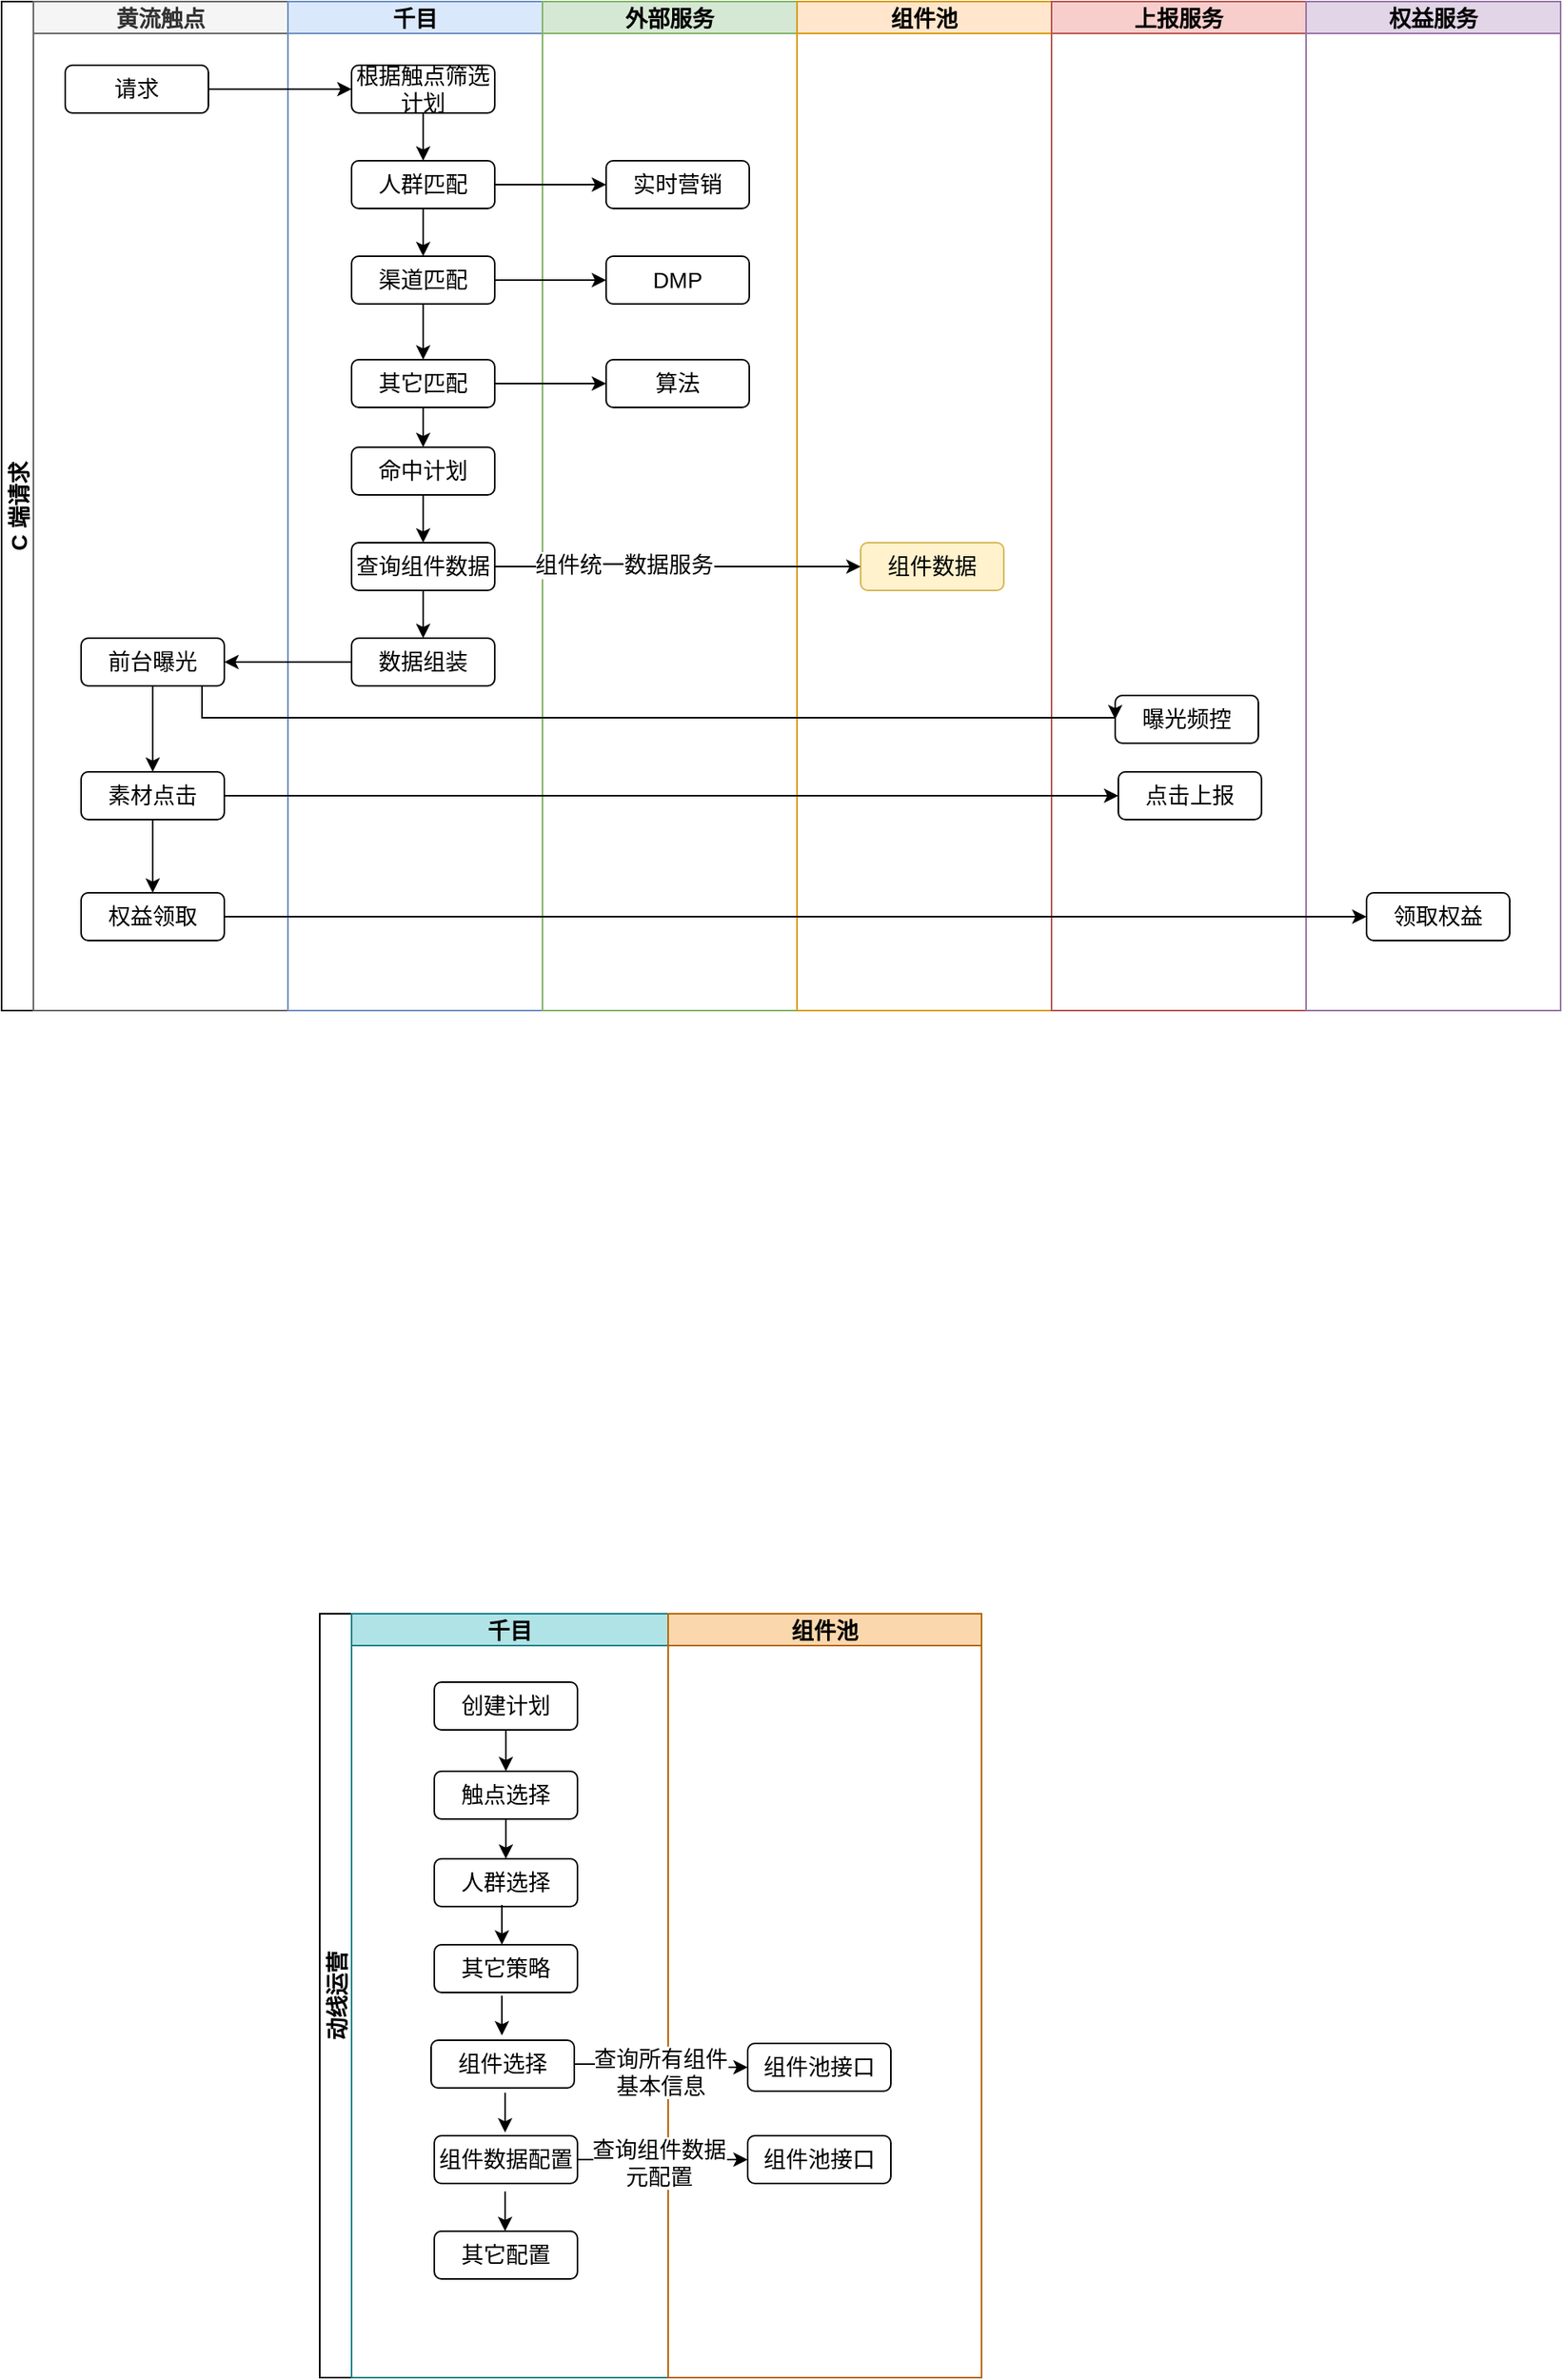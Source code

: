 <mxfile version="20.6.0" type="github">
  <diagram id="prtHgNgQTEPvFCAcTncT" name="Page-1">
    <mxGraphModel dx="1826" dy="793" grid="0" gridSize="10" guides="1" tooltips="1" connect="1" arrows="1" fold="1" page="0" pageScale="1" pageWidth="827" pageHeight="1169" math="0" shadow="0">
      <root>
        <mxCell id="0" />
        <mxCell id="1" parent="0" />
        <mxCell id="0azJCVukNUcqy8HdgQQi-19" value="C 端请求" style="swimlane;childLayout=stackLayout;resizeParent=1;resizeParentMax=0;startSize=20;horizontal=0;horizontalStack=1;fontSize=14;" parent="1" vertex="1">
          <mxGeometry x="-9" y="141" width="980" height="634" as="geometry" />
        </mxCell>
        <mxCell id="0azJCVukNUcqy8HdgQQi-20" value="黄流触点" style="swimlane;startSize=20;fillColor=#f5f5f5;fontColor=#333333;strokeColor=#666666;fontSize=14;" parent="0azJCVukNUcqy8HdgQQi-19" vertex="1">
          <mxGeometry x="20" width="160" height="634" as="geometry" />
        </mxCell>
        <mxCell id="0azJCVukNUcqy8HdgQQi-24" value="请求" style="rounded=1;whiteSpace=wrap;html=1;fontSize=14;" parent="0azJCVukNUcqy8HdgQQi-20" vertex="1">
          <mxGeometry x="20" y="40" width="90" height="30" as="geometry" />
        </mxCell>
        <mxCell id="RTEd8d9uqBbtMm4t4O1m-11" value="" style="edgeStyle=orthogonalEdgeStyle;rounded=0;orthogonalLoop=1;jettySize=auto;html=1;" edge="1" parent="0azJCVukNUcqy8HdgQQi-20" source="0azJCVukNUcqy8HdgQQi-54" target="RTEd8d9uqBbtMm4t4O1m-10">
          <mxGeometry relative="1" as="geometry" />
        </mxCell>
        <mxCell id="0azJCVukNUcqy8HdgQQi-54" value="前台曝光" style="rounded=1;whiteSpace=wrap;html=1;fontSize=14;" parent="0azJCVukNUcqy8HdgQQi-20" vertex="1">
          <mxGeometry x="30" y="400" width="90" height="30" as="geometry" />
        </mxCell>
        <mxCell id="RTEd8d9uqBbtMm4t4O1m-15" value="" style="edgeStyle=orthogonalEdgeStyle;rounded=0;orthogonalLoop=1;jettySize=auto;html=1;" edge="1" parent="0azJCVukNUcqy8HdgQQi-20" source="RTEd8d9uqBbtMm4t4O1m-10" target="RTEd8d9uqBbtMm4t4O1m-14">
          <mxGeometry relative="1" as="geometry" />
        </mxCell>
        <mxCell id="RTEd8d9uqBbtMm4t4O1m-10" value="素材点击" style="rounded=1;whiteSpace=wrap;html=1;fontSize=14;" vertex="1" parent="0azJCVukNUcqy8HdgQQi-20">
          <mxGeometry x="30" y="484" width="90" height="30" as="geometry" />
        </mxCell>
        <mxCell id="RTEd8d9uqBbtMm4t4O1m-14" value="权益领取" style="rounded=1;whiteSpace=wrap;html=1;fontSize=14;" vertex="1" parent="0azJCVukNUcqy8HdgQQi-20">
          <mxGeometry x="30" y="560" width="90" height="30" as="geometry" />
        </mxCell>
        <mxCell id="0azJCVukNUcqy8HdgQQi-21" value="千目" style="swimlane;startSize=20;fillColor=#dae8fc;strokeColor=#6c8ebf;fontSize=14;" parent="0azJCVukNUcqy8HdgQQi-19" vertex="1">
          <mxGeometry x="180" width="160" height="634" as="geometry" />
        </mxCell>
        <mxCell id="0azJCVukNUcqy8HdgQQi-41" value="" style="edgeStyle=orthogonalEdgeStyle;rounded=0;orthogonalLoop=1;jettySize=auto;html=1;entryX=0.5;entryY=0;entryDx=0;entryDy=0;fontSize=14;" parent="0azJCVukNUcqy8HdgQQi-21" source="0azJCVukNUcqy8HdgQQi-25" target="0azJCVukNUcqy8HdgQQi-28" edge="1">
          <mxGeometry relative="1" as="geometry" />
        </mxCell>
        <mxCell id="0azJCVukNUcqy8HdgQQi-25" value="根据触点筛选计划" style="rounded=1;whiteSpace=wrap;html=1;fontSize=14;" parent="0azJCVukNUcqy8HdgQQi-21" vertex="1">
          <mxGeometry x="40" y="40" width="90" height="30" as="geometry" />
        </mxCell>
        <mxCell id="0azJCVukNUcqy8HdgQQi-42" value="" style="edgeStyle=orthogonalEdgeStyle;rounded=0;orthogonalLoop=1;jettySize=auto;html=1;entryX=0.5;entryY=0;entryDx=0;entryDy=0;fontSize=14;" parent="0azJCVukNUcqy8HdgQQi-21" source="0azJCVukNUcqy8HdgQQi-28" target="0azJCVukNUcqy8HdgQQi-29" edge="1">
          <mxGeometry relative="1" as="geometry" />
        </mxCell>
        <mxCell id="0azJCVukNUcqy8HdgQQi-28" value="人群匹配" style="rounded=1;whiteSpace=wrap;html=1;fontSize=14;" parent="0azJCVukNUcqy8HdgQQi-21" vertex="1">
          <mxGeometry x="40" y="100" width="90" height="30" as="geometry" />
        </mxCell>
        <mxCell id="0azJCVukNUcqy8HdgQQi-43" value="" style="edgeStyle=orthogonalEdgeStyle;rounded=0;orthogonalLoop=1;jettySize=auto;html=1;entryX=0.5;entryY=0;entryDx=0;entryDy=0;fontSize=14;" parent="0azJCVukNUcqy8HdgQQi-21" source="0azJCVukNUcqy8HdgQQi-29" target="0azJCVukNUcqy8HdgQQi-30" edge="1">
          <mxGeometry relative="1" as="geometry">
            <mxPoint x="60" y="210" as="targetPoint" />
          </mxGeometry>
        </mxCell>
        <mxCell id="0azJCVukNUcqy8HdgQQi-29" value="渠道匹配" style="rounded=1;whiteSpace=wrap;html=1;fontSize=14;" parent="0azJCVukNUcqy8HdgQQi-21" vertex="1">
          <mxGeometry x="40" y="160" width="90" height="30" as="geometry" />
        </mxCell>
        <mxCell id="0azJCVukNUcqy8HdgQQi-44" value="" style="edgeStyle=orthogonalEdgeStyle;rounded=0;orthogonalLoop=1;jettySize=auto;html=1;entryX=0.5;entryY=0;entryDx=0;entryDy=0;fontSize=14;" parent="0azJCVukNUcqy8HdgQQi-21" source="0azJCVukNUcqy8HdgQQi-30" target="0azJCVukNUcqy8HdgQQi-31" edge="1">
          <mxGeometry relative="1" as="geometry" />
        </mxCell>
        <mxCell id="0azJCVukNUcqy8HdgQQi-30" value="其它匹配" style="rounded=1;whiteSpace=wrap;html=1;fontSize=14;" parent="0azJCVukNUcqy8HdgQQi-21" vertex="1">
          <mxGeometry x="40" y="225" width="90" height="30" as="geometry" />
        </mxCell>
        <mxCell id="0azJCVukNUcqy8HdgQQi-45" value="" style="edgeStyle=orthogonalEdgeStyle;rounded=0;orthogonalLoop=1;jettySize=auto;html=1;fontSize=14;" parent="0azJCVukNUcqy8HdgQQi-21" source="0azJCVukNUcqy8HdgQQi-31" target="0azJCVukNUcqy8HdgQQi-32" edge="1">
          <mxGeometry relative="1" as="geometry" />
        </mxCell>
        <mxCell id="0azJCVukNUcqy8HdgQQi-31" value="命中计划" style="rounded=1;whiteSpace=wrap;html=1;fontSize=14;" parent="0azJCVukNUcqy8HdgQQi-21" vertex="1">
          <mxGeometry x="40" y="280" width="90" height="30" as="geometry" />
        </mxCell>
        <mxCell id="0azJCVukNUcqy8HdgQQi-51" value="" style="edgeStyle=orthogonalEdgeStyle;rounded=0;orthogonalLoop=1;jettySize=auto;html=1;fontSize=14;" parent="0azJCVukNUcqy8HdgQQi-21" source="0azJCVukNUcqy8HdgQQi-32" target="0azJCVukNUcqy8HdgQQi-50" edge="1">
          <mxGeometry relative="1" as="geometry" />
        </mxCell>
        <mxCell id="0azJCVukNUcqy8HdgQQi-32" value="查询组件数据" style="rounded=1;whiteSpace=wrap;html=1;fontSize=14;" parent="0azJCVukNUcqy8HdgQQi-21" vertex="1">
          <mxGeometry x="40" y="340" width="90" height="30" as="geometry" />
        </mxCell>
        <mxCell id="0azJCVukNUcqy8HdgQQi-50" value="数据组装" style="rounded=1;whiteSpace=wrap;html=1;fontSize=14;" parent="0azJCVukNUcqy8HdgQQi-21" vertex="1">
          <mxGeometry x="40" y="400" width="90" height="30" as="geometry" />
        </mxCell>
        <mxCell id="0azJCVukNUcqy8HdgQQi-22" value="外部服务" style="swimlane;startSize=20;fillColor=#d5e8d4;strokeColor=#82b366;fontSize=14;" parent="0azJCVukNUcqy8HdgQQi-19" vertex="1">
          <mxGeometry x="340" width="160" height="634" as="geometry" />
        </mxCell>
        <mxCell id="0azJCVukNUcqy8HdgQQi-35" value="实时营销" style="rounded=1;whiteSpace=wrap;html=1;fontSize=14;" parent="0azJCVukNUcqy8HdgQQi-22" vertex="1">
          <mxGeometry x="40" y="100" width="90" height="30" as="geometry" />
        </mxCell>
        <mxCell id="0azJCVukNUcqy8HdgQQi-36" value="DMP" style="rounded=1;whiteSpace=wrap;html=1;fontSize=14;" parent="0azJCVukNUcqy8HdgQQi-22" vertex="1">
          <mxGeometry x="40" y="160" width="90" height="30" as="geometry" />
        </mxCell>
        <mxCell id="0azJCVukNUcqy8HdgQQi-37" value="算法" style="rounded=1;whiteSpace=wrap;html=1;fontSize=14;" parent="0azJCVukNUcqy8HdgQQi-22" vertex="1">
          <mxGeometry x="40" y="225" width="90" height="30" as="geometry" />
        </mxCell>
        <mxCell id="0azJCVukNUcqy8HdgQQi-60" value="组件池" style="swimlane;startSize=20;fillColor=#ffe6cc;strokeColor=#d79b00;fontSize=14;" parent="0azJCVukNUcqy8HdgQQi-19" vertex="1">
          <mxGeometry x="500" width="160" height="634" as="geometry" />
        </mxCell>
        <mxCell id="0azJCVukNUcqy8HdgQQi-47" value="组件数据" style="rounded=1;whiteSpace=wrap;html=1;fillColor=#fff2cc;strokeColor=#d6b656;fontSize=14;" parent="0azJCVukNUcqy8HdgQQi-60" vertex="1">
          <mxGeometry x="40" y="340" width="90" height="30" as="geometry" />
        </mxCell>
        <mxCell id="0azJCVukNUcqy8HdgQQi-67" value="上报服务" style="swimlane;startSize=20;fillColor=#f8cecc;strokeColor=#b85450;fontSize=14;" parent="0azJCVukNUcqy8HdgQQi-19" vertex="1">
          <mxGeometry x="660" width="160" height="634" as="geometry" />
        </mxCell>
        <mxCell id="0azJCVukNUcqy8HdgQQi-68" value="曝光频控" style="rounded=1;whiteSpace=wrap;html=1;fontSize=14;" parent="0azJCVukNUcqy8HdgQQi-67" vertex="1">
          <mxGeometry x="40" y="436" width="90" height="30" as="geometry" />
        </mxCell>
        <mxCell id="RTEd8d9uqBbtMm4t4O1m-2" value="点击上报" style="rounded=1;whiteSpace=wrap;html=1;fontSize=14;" vertex="1" parent="0azJCVukNUcqy8HdgQQi-67">
          <mxGeometry x="42" y="484" width="90" height="30" as="geometry" />
        </mxCell>
        <mxCell id="RTEd8d9uqBbtMm4t4O1m-1" value="权益服务" style="swimlane;startSize=20;fillColor=#e1d5e7;strokeColor=#9673a6;fontSize=14;" vertex="1" parent="0azJCVukNUcqy8HdgQQi-19">
          <mxGeometry x="820" width="160" height="634" as="geometry" />
        </mxCell>
        <mxCell id="RTEd8d9uqBbtMm4t4O1m-16" value="领取权益" style="rounded=1;whiteSpace=wrap;html=1;fontSize=14;" vertex="1" parent="RTEd8d9uqBbtMm4t4O1m-1">
          <mxGeometry x="38" y="560" width="90" height="30" as="geometry" />
        </mxCell>
        <mxCell id="0azJCVukNUcqy8HdgQQi-27" value="" style="edgeStyle=orthogonalEdgeStyle;rounded=0;orthogonalLoop=1;jettySize=auto;html=1;fontSize=14;" parent="0azJCVukNUcqy8HdgQQi-19" source="0azJCVukNUcqy8HdgQQi-24" target="0azJCVukNUcqy8HdgQQi-25" edge="1">
          <mxGeometry relative="1" as="geometry" />
        </mxCell>
        <mxCell id="0azJCVukNUcqy8HdgQQi-38" style="edgeStyle=orthogonalEdgeStyle;rounded=0;orthogonalLoop=1;jettySize=auto;html=1;exitX=1;exitY=0.5;exitDx=0;exitDy=0;entryX=0;entryY=0.5;entryDx=0;entryDy=0;fontSize=14;" parent="0azJCVukNUcqy8HdgQQi-19" source="0azJCVukNUcqy8HdgQQi-28" target="0azJCVukNUcqy8HdgQQi-35" edge="1">
          <mxGeometry relative="1" as="geometry" />
        </mxCell>
        <mxCell id="0azJCVukNUcqy8HdgQQi-39" style="edgeStyle=orthogonalEdgeStyle;rounded=0;orthogonalLoop=1;jettySize=auto;html=1;fontSize=14;" parent="0azJCVukNUcqy8HdgQQi-19" source="0azJCVukNUcqy8HdgQQi-29" target="0azJCVukNUcqy8HdgQQi-36" edge="1">
          <mxGeometry relative="1" as="geometry" />
        </mxCell>
        <mxCell id="0azJCVukNUcqy8HdgQQi-40" value="" style="edgeStyle=orthogonalEdgeStyle;rounded=0;orthogonalLoop=1;jettySize=auto;html=1;fontSize=14;" parent="0azJCVukNUcqy8HdgQQi-19" source="0azJCVukNUcqy8HdgQQi-30" target="0azJCVukNUcqy8HdgQQi-37" edge="1">
          <mxGeometry relative="1" as="geometry" />
        </mxCell>
        <mxCell id="0azJCVukNUcqy8HdgQQi-55" value="" style="edgeStyle=orthogonalEdgeStyle;rounded=0;orthogonalLoop=1;jettySize=auto;html=1;fontSize=14;" parent="0azJCVukNUcqy8HdgQQi-19" source="0azJCVukNUcqy8HdgQQi-50" target="0azJCVukNUcqy8HdgQQi-54" edge="1">
          <mxGeometry relative="1" as="geometry" />
        </mxCell>
        <mxCell id="0azJCVukNUcqy8HdgQQi-48" style="edgeStyle=orthogonalEdgeStyle;rounded=0;orthogonalLoop=1;jettySize=auto;html=1;entryX=0;entryY=0.5;entryDx=0;entryDy=0;fontSize=14;" parent="0azJCVukNUcqy8HdgQQi-19" source="0azJCVukNUcqy8HdgQQi-32" target="0azJCVukNUcqy8HdgQQi-47" edge="1">
          <mxGeometry relative="1" as="geometry" />
        </mxCell>
        <mxCell id="0azJCVukNUcqy8HdgQQi-49" value="组件统一数据服务" style="edgeLabel;html=1;align=center;verticalAlign=middle;resizable=0;points=[];fontSize=14;" parent="0azJCVukNUcqy8HdgQQi-48" vertex="1" connectable="0">
          <mxGeometry relative="1" as="geometry">
            <mxPoint x="-34" y="-1" as="offset" />
          </mxGeometry>
        </mxCell>
        <mxCell id="0azJCVukNUcqy8HdgQQi-69" style="edgeStyle=orthogonalEdgeStyle;rounded=0;orthogonalLoop=1;jettySize=auto;html=1;entryX=0;entryY=0.5;entryDx=0;entryDy=0;fontSize=14;" parent="0azJCVukNUcqy8HdgQQi-19" source="0azJCVukNUcqy8HdgQQi-54" target="0azJCVukNUcqy8HdgQQi-68" edge="1">
          <mxGeometry relative="1" as="geometry">
            <Array as="points">
              <mxPoint x="126" y="450" />
            </Array>
          </mxGeometry>
        </mxCell>
        <mxCell id="RTEd8d9uqBbtMm4t4O1m-13" style="edgeStyle=orthogonalEdgeStyle;rounded=0;orthogonalLoop=1;jettySize=auto;html=1;" edge="1" parent="0azJCVukNUcqy8HdgQQi-19" source="RTEd8d9uqBbtMm4t4O1m-10" target="RTEd8d9uqBbtMm4t4O1m-2">
          <mxGeometry relative="1" as="geometry" />
        </mxCell>
        <mxCell id="RTEd8d9uqBbtMm4t4O1m-17" style="edgeStyle=orthogonalEdgeStyle;rounded=0;orthogonalLoop=1;jettySize=auto;html=1;entryX=0;entryY=0.5;entryDx=0;entryDy=0;" edge="1" parent="0azJCVukNUcqy8HdgQQi-19" source="RTEd8d9uqBbtMm4t4O1m-14" target="RTEd8d9uqBbtMm4t4O1m-16">
          <mxGeometry relative="1" as="geometry" />
        </mxCell>
        <mxCell id="0azJCVukNUcqy8HdgQQi-113" value="动线运营" style="swimlane;childLayout=stackLayout;resizeParent=1;resizeParentMax=0;startSize=20;horizontal=0;horizontalStack=1;fontSize=14;" parent="1" vertex="1">
          <mxGeometry x="191" y="1154" width="416" height="480" as="geometry" />
        </mxCell>
        <mxCell id="0azJCVukNUcqy8HdgQQi-114" value="千目" style="swimlane;startSize=20;fontSize=14;fillColor=#b0e3e6;strokeColor=#0e8088;" parent="0azJCVukNUcqy8HdgQQi-113" vertex="1">
          <mxGeometry x="20" width="199" height="480" as="geometry" />
        </mxCell>
        <mxCell id="0azJCVukNUcqy8HdgQQi-132" value="" style="edgeStyle=orthogonalEdgeStyle;rounded=0;orthogonalLoop=1;jettySize=auto;html=1;fontSize=14;entryX=0.5;entryY=0;entryDx=0;entryDy=0;" parent="0azJCVukNUcqy8HdgQQi-114" source="0azJCVukNUcqy8HdgQQi-117" target="0azJCVukNUcqy8HdgQQi-118" edge="1">
          <mxGeometry relative="1" as="geometry" />
        </mxCell>
        <mxCell id="0azJCVukNUcqy8HdgQQi-117" value="创建计划" style="rounded=1;whiteSpace=wrap;html=1;fontSize=14;" parent="0azJCVukNUcqy8HdgQQi-114" vertex="1">
          <mxGeometry x="52" y="43" width="90" height="30" as="geometry" />
        </mxCell>
        <mxCell id="0azJCVukNUcqy8HdgQQi-133" value="" style="edgeStyle=orthogonalEdgeStyle;rounded=0;orthogonalLoop=1;jettySize=auto;html=1;fontSize=14;" parent="0azJCVukNUcqy8HdgQQi-114" source="0azJCVukNUcqy8HdgQQi-118" target="0azJCVukNUcqy8HdgQQi-119" edge="1">
          <mxGeometry relative="1" as="geometry" />
        </mxCell>
        <mxCell id="0azJCVukNUcqy8HdgQQi-118" value="触点选择" style="rounded=1;whiteSpace=wrap;html=1;fontSize=14;" parent="0azJCVukNUcqy8HdgQQi-114" vertex="1">
          <mxGeometry x="52" y="99" width="90" height="30" as="geometry" />
        </mxCell>
        <mxCell id="0azJCVukNUcqy8HdgQQi-119" value="人群选择" style="rounded=1;whiteSpace=wrap;html=1;fontSize=14;" parent="0azJCVukNUcqy8HdgQQi-114" vertex="1">
          <mxGeometry x="52" y="154" width="90" height="30" as="geometry" />
        </mxCell>
        <mxCell id="0azJCVukNUcqy8HdgQQi-120" value="其它策略" style="rounded=1;whiteSpace=wrap;html=1;fontSize=14;" parent="0azJCVukNUcqy8HdgQQi-114" vertex="1">
          <mxGeometry x="52" y="208" width="90" height="30" as="geometry" />
        </mxCell>
        <mxCell id="0azJCVukNUcqy8HdgQQi-121" value="组件选择" style="rounded=1;whiteSpace=wrap;html=1;fontSize=14;" parent="0azJCVukNUcqy8HdgQQi-114" vertex="1">
          <mxGeometry x="50" y="268" width="90" height="30" as="geometry" />
        </mxCell>
        <mxCell id="0azJCVukNUcqy8HdgQQi-122" value="组件数据配置" style="rounded=1;whiteSpace=wrap;html=1;fontSize=14;" parent="0azJCVukNUcqy8HdgQQi-114" vertex="1">
          <mxGeometry x="52" y="328" width="90" height="30" as="geometry" />
        </mxCell>
        <mxCell id="0azJCVukNUcqy8HdgQQi-123" value="其它配置" style="rounded=1;whiteSpace=wrap;html=1;fontSize=14;" parent="0azJCVukNUcqy8HdgQQi-114" vertex="1">
          <mxGeometry x="52" y="388" width="90" height="30" as="geometry" />
        </mxCell>
        <mxCell id="0azJCVukNUcqy8HdgQQi-134" value="" style="edgeStyle=orthogonalEdgeStyle;rounded=0;orthogonalLoop=1;jettySize=auto;html=1;fontSize=14;" parent="0azJCVukNUcqy8HdgQQi-114" edge="1">
          <mxGeometry relative="1" as="geometry">
            <mxPoint x="94.5" y="183" as="sourcePoint" />
            <mxPoint x="94.5" y="208" as="targetPoint" />
          </mxGeometry>
        </mxCell>
        <mxCell id="0azJCVukNUcqy8HdgQQi-135" value="" style="edgeStyle=orthogonalEdgeStyle;rounded=0;orthogonalLoop=1;jettySize=auto;html=1;fontSize=14;" parent="0azJCVukNUcqy8HdgQQi-114" edge="1">
          <mxGeometry relative="1" as="geometry">
            <mxPoint x="94.5" y="240" as="sourcePoint" />
            <mxPoint x="94.5" y="265" as="targetPoint" />
          </mxGeometry>
        </mxCell>
        <mxCell id="0azJCVukNUcqy8HdgQQi-136" value="" style="edgeStyle=orthogonalEdgeStyle;rounded=0;orthogonalLoop=1;jettySize=auto;html=1;fontSize=14;" parent="0azJCVukNUcqy8HdgQQi-114" edge="1">
          <mxGeometry relative="1" as="geometry">
            <mxPoint x="96.5" y="301" as="sourcePoint" />
            <mxPoint x="96.5" y="326" as="targetPoint" />
            <Array as="points">
              <mxPoint x="96.5" y="310" />
              <mxPoint x="96.5" y="310" />
            </Array>
          </mxGeometry>
        </mxCell>
        <mxCell id="0azJCVukNUcqy8HdgQQi-137" value="" style="edgeStyle=orthogonalEdgeStyle;rounded=0;orthogonalLoop=1;jettySize=auto;html=1;fontSize=14;" parent="0azJCVukNUcqy8HdgQQi-114" edge="1">
          <mxGeometry relative="1" as="geometry">
            <mxPoint x="96.5" y="363" as="sourcePoint" />
            <mxPoint x="96.5" y="388" as="targetPoint" />
            <Array as="points">
              <mxPoint x="96.5" y="372" />
              <mxPoint x="96.5" y="372" />
            </Array>
          </mxGeometry>
        </mxCell>
        <mxCell id="0azJCVukNUcqy8HdgQQi-115" value="组件池" style="swimlane;startSize=20;fontSize=14;fillColor=#fad7ac;strokeColor=#b46504;" parent="0azJCVukNUcqy8HdgQQi-113" vertex="1">
          <mxGeometry x="219" width="197" height="480" as="geometry" />
        </mxCell>
        <mxCell id="0azJCVukNUcqy8HdgQQi-124" value="组件池接口" style="rounded=1;whiteSpace=wrap;html=1;fontSize=14;" parent="0azJCVukNUcqy8HdgQQi-115" vertex="1">
          <mxGeometry x="50" y="270" width="90" height="30" as="geometry" />
        </mxCell>
        <mxCell id="0azJCVukNUcqy8HdgQQi-125" value="组件池接口" style="rounded=1;whiteSpace=wrap;html=1;fontSize=14;" parent="0azJCVukNUcqy8HdgQQi-115" vertex="1">
          <mxGeometry x="50" y="328" width="90" height="30" as="geometry" />
        </mxCell>
        <mxCell id="0azJCVukNUcqy8HdgQQi-126" style="edgeStyle=orthogonalEdgeStyle;rounded=0;orthogonalLoop=1;jettySize=auto;html=1;entryX=0;entryY=0.5;entryDx=0;entryDy=0;fontSize=14;" parent="0azJCVukNUcqy8HdgQQi-113" source="0azJCVukNUcqy8HdgQQi-121" target="0azJCVukNUcqy8HdgQQi-124" edge="1">
          <mxGeometry relative="1" as="geometry" />
        </mxCell>
        <mxCell id="0azJCVukNUcqy8HdgQQi-127" value="查询所有组件&lt;br&gt;基本信息" style="edgeLabel;html=1;align=center;verticalAlign=middle;resizable=0;points=[];fontSize=14;" parent="0azJCVukNUcqy8HdgQQi-126" vertex="1" connectable="0">
          <mxGeometry x="0.098" y="-2" relative="1" as="geometry">
            <mxPoint x="-5" y="1" as="offset" />
          </mxGeometry>
        </mxCell>
        <mxCell id="0azJCVukNUcqy8HdgQQi-128" style="edgeStyle=orthogonalEdgeStyle;rounded=0;orthogonalLoop=1;jettySize=auto;html=1;entryX=0;entryY=0.5;entryDx=0;entryDy=0;fontSize=14;" parent="0azJCVukNUcqy8HdgQQi-113" source="0azJCVukNUcqy8HdgQQi-122" target="0azJCVukNUcqy8HdgQQi-125" edge="1">
          <mxGeometry relative="1" as="geometry" />
        </mxCell>
        <mxCell id="0azJCVukNUcqy8HdgQQi-129" value="查询组件数据&lt;br&gt;元配置" style="edgeLabel;html=1;align=center;verticalAlign=middle;resizable=0;points=[];fontSize=14;" parent="0azJCVukNUcqy8HdgQQi-128" vertex="1" connectable="0">
          <mxGeometry x="-0.191" relative="1" as="geometry">
            <mxPoint x="7" y="2" as="offset" />
          </mxGeometry>
        </mxCell>
      </root>
    </mxGraphModel>
  </diagram>
</mxfile>
